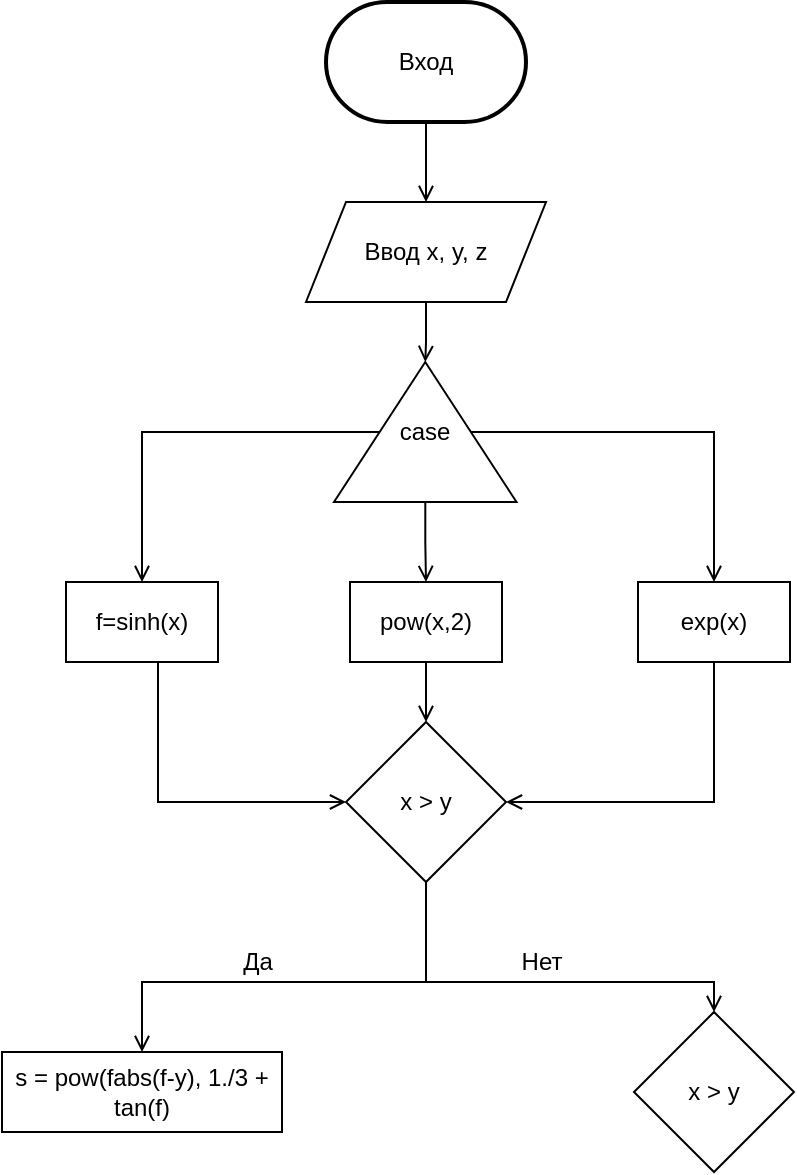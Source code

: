 <mxfile version="13.8.5" type="github">
  <diagram id="2XYw5rfrzcdDfsoRY1aY" name="Page-1">
    <mxGraphModel dx="727" dy="1996" grid="1" gridSize="10" guides="1" tooltips="1" connect="1" arrows="1" fold="1" page="1" pageScale="1" pageWidth="827" pageHeight="1169" math="0" shadow="0">
      <root>
        <mxCell id="0" />
        <mxCell id="1" parent="0" />
        <mxCell id="bIGdx2mvvDFSyfbHBPX8-4" style="edgeStyle=orthogonalEdgeStyle;rounded=0;orthogonalLoop=1;jettySize=auto;html=1;exitX=0.5;exitY=1;exitDx=0;exitDy=0;exitPerimeter=0;entryX=0.5;entryY=0;entryDx=0;entryDy=0;endArrow=open;endFill=0;" edge="1" parent="1" source="bIGdx2mvvDFSyfbHBPX8-2" target="bIGdx2mvvDFSyfbHBPX8-3">
          <mxGeometry relative="1" as="geometry" />
        </mxCell>
        <mxCell id="bIGdx2mvvDFSyfbHBPX8-2" value="Вход" style="strokeWidth=2;html=1;shape=mxgraph.flowchart.terminator;whiteSpace=wrap;" vertex="1" parent="1">
          <mxGeometry x="364" width="100" height="60" as="geometry" />
        </mxCell>
        <mxCell id="bIGdx2mvvDFSyfbHBPX8-6" style="edgeStyle=orthogonalEdgeStyle;rounded=0;orthogonalLoop=1;jettySize=auto;html=1;endArrow=open;endFill=0;" edge="1" parent="1" source="bIGdx2mvvDFSyfbHBPX8-3" target="bIGdx2mvvDFSyfbHBPX8-5">
          <mxGeometry relative="1" as="geometry" />
        </mxCell>
        <mxCell id="bIGdx2mvvDFSyfbHBPX8-3" value="Ввод x, y, z" style="shape=parallelogram;perimeter=parallelogramPerimeter;whiteSpace=wrap;html=1;fixedSize=1;" vertex="1" parent="1">
          <mxGeometry x="354" y="100" width="120" height="50" as="geometry" />
        </mxCell>
        <mxCell id="bIGdx2mvvDFSyfbHBPX8-9" style="edgeStyle=orthogonalEdgeStyle;rounded=0;orthogonalLoop=1;jettySize=auto;html=1;endArrow=open;endFill=0;" edge="1" parent="1" source="bIGdx2mvvDFSyfbHBPX8-5" target="bIGdx2mvvDFSyfbHBPX8-7">
          <mxGeometry relative="1" as="geometry" />
        </mxCell>
        <mxCell id="bIGdx2mvvDFSyfbHBPX8-16" style="edgeStyle=orthogonalEdgeStyle;rounded=0;orthogonalLoop=1;jettySize=auto;html=1;exitX=0.5;exitY=1;exitDx=0;exitDy=0;entryX=0.5;entryY=0;entryDx=0;entryDy=0;endArrow=open;endFill=0;" edge="1" parent="1" source="bIGdx2mvvDFSyfbHBPX8-5" target="bIGdx2mvvDFSyfbHBPX8-15">
          <mxGeometry relative="1" as="geometry" />
        </mxCell>
        <mxCell id="bIGdx2mvvDFSyfbHBPX8-20" style="edgeStyle=orthogonalEdgeStyle;rounded=0;orthogonalLoop=1;jettySize=auto;html=1;endArrow=open;endFill=0;" edge="1" parent="1" source="bIGdx2mvvDFSyfbHBPX8-5" target="bIGdx2mvvDFSyfbHBPX8-19">
          <mxGeometry relative="1" as="geometry" />
        </mxCell>
        <mxCell id="bIGdx2mvvDFSyfbHBPX8-5" value="case" style="triangle;whiteSpace=wrap;html=1;direction=north;" vertex="1" parent="1">
          <mxGeometry x="368" y="180" width="91.25" height="70" as="geometry" />
        </mxCell>
        <mxCell id="bIGdx2mvvDFSyfbHBPX8-28" style="edgeStyle=orthogonalEdgeStyle;rounded=0;orthogonalLoop=1;jettySize=auto;html=1;entryX=0;entryY=0.5;entryDx=0;entryDy=0;endArrow=open;endFill=0;" edge="1" parent="1" source="bIGdx2mvvDFSyfbHBPX8-7" target="bIGdx2mvvDFSyfbHBPX8-29">
          <mxGeometry relative="1" as="geometry">
            <mxPoint x="376" y="380" as="targetPoint" />
            <Array as="points">
              <mxPoint x="280" y="400" />
            </Array>
          </mxGeometry>
        </mxCell>
        <mxCell id="bIGdx2mvvDFSyfbHBPX8-7" value="f=sinh(x)" style="rounded=0;whiteSpace=wrap;html=1;" vertex="1" parent="1">
          <mxGeometry x="234" y="290" width="76" height="40" as="geometry" />
        </mxCell>
        <mxCell id="bIGdx2mvvDFSyfbHBPX8-27" style="edgeStyle=orthogonalEdgeStyle;rounded=0;orthogonalLoop=1;jettySize=auto;html=1;entryX=1;entryY=0.5;entryDx=0;entryDy=0;endArrow=open;endFill=0;" edge="1" parent="1" source="bIGdx2mvvDFSyfbHBPX8-15" target="bIGdx2mvvDFSyfbHBPX8-29">
          <mxGeometry relative="1" as="geometry">
            <mxPoint x="452" y="380" as="targetPoint" />
            <Array as="points">
              <mxPoint x="558" y="400" />
            </Array>
          </mxGeometry>
        </mxCell>
        <mxCell id="bIGdx2mvvDFSyfbHBPX8-15" value="exp(x)" style="rounded=0;whiteSpace=wrap;html=1;" vertex="1" parent="1">
          <mxGeometry x="520" y="290" width="76" height="40" as="geometry" />
        </mxCell>
        <mxCell id="bIGdx2mvvDFSyfbHBPX8-22" style="edgeStyle=orthogonalEdgeStyle;rounded=0;orthogonalLoop=1;jettySize=auto;html=1;exitX=0.5;exitY=1;exitDx=0;exitDy=0;entryX=0.5;entryY=0;entryDx=0;entryDy=0;endArrow=open;endFill=0;" edge="1" parent="1" source="bIGdx2mvvDFSyfbHBPX8-19">
          <mxGeometry relative="1" as="geometry">
            <mxPoint x="414" y="360" as="targetPoint" />
          </mxGeometry>
        </mxCell>
        <mxCell id="bIGdx2mvvDFSyfbHBPX8-19" value="pow(x,2)" style="rounded=0;whiteSpace=wrap;html=1;" vertex="1" parent="1">
          <mxGeometry x="376" y="290" width="76" height="40" as="geometry" />
        </mxCell>
        <mxCell id="bIGdx2mvvDFSyfbHBPX8-31" style="edgeStyle=orthogonalEdgeStyle;rounded=0;orthogonalLoop=1;jettySize=auto;html=1;endArrow=open;endFill=0;entryX=0.5;entryY=0;entryDx=0;entryDy=0;" edge="1" parent="1" source="bIGdx2mvvDFSyfbHBPX8-29" target="bIGdx2mvvDFSyfbHBPX8-33">
          <mxGeometry relative="1" as="geometry">
            <mxPoint x="414" y="520" as="targetPoint" />
            <Array as="points">
              <mxPoint x="414" y="490" />
            </Array>
          </mxGeometry>
        </mxCell>
        <mxCell id="bIGdx2mvvDFSyfbHBPX8-38" style="edgeStyle=orthogonalEdgeStyle;rounded=0;orthogonalLoop=1;jettySize=auto;html=1;entryX=0.5;entryY=0;entryDx=0;entryDy=0;endArrow=open;endFill=0;" edge="1" parent="1" source="bIGdx2mvvDFSyfbHBPX8-29" target="bIGdx2mvvDFSyfbHBPX8-37">
          <mxGeometry relative="1" as="geometry">
            <Array as="points">
              <mxPoint x="414" y="490" />
              <mxPoint x="272" y="490" />
            </Array>
          </mxGeometry>
        </mxCell>
        <mxCell id="bIGdx2mvvDFSyfbHBPX8-29" value="x &amp;gt; y" style="rhombus;whiteSpace=wrap;html=1;" vertex="1" parent="1">
          <mxGeometry x="374" y="360" width="80" height="80" as="geometry" />
        </mxCell>
        <mxCell id="bIGdx2mvvDFSyfbHBPX8-33" value="x &amp;gt; y" style="rhombus;whiteSpace=wrap;html=1;" vertex="1" parent="1">
          <mxGeometry x="518" y="505" width="80" height="80" as="geometry" />
        </mxCell>
        <mxCell id="bIGdx2mvvDFSyfbHBPX8-35" value="Нет" style="text;html=1;strokeColor=none;fillColor=none;align=center;verticalAlign=middle;whiteSpace=wrap;rounded=0;" vertex="1" parent="1">
          <mxGeometry x="452" y="470" width="40" height="20" as="geometry" />
        </mxCell>
        <mxCell id="bIGdx2mvvDFSyfbHBPX8-37" value="s = pow(fabs(f-y), 1./3 + tan(f)" style="rounded=0;whiteSpace=wrap;html=1;" vertex="1" parent="1">
          <mxGeometry x="202" y="525" width="140" height="40" as="geometry" />
        </mxCell>
        <mxCell id="bIGdx2mvvDFSyfbHBPX8-39" value="Да" style="text;html=1;strokeColor=none;fillColor=none;align=center;verticalAlign=middle;whiteSpace=wrap;rounded=0;" vertex="1" parent="1">
          <mxGeometry x="310" y="470" width="40" height="20" as="geometry" />
        </mxCell>
      </root>
    </mxGraphModel>
  </diagram>
</mxfile>
